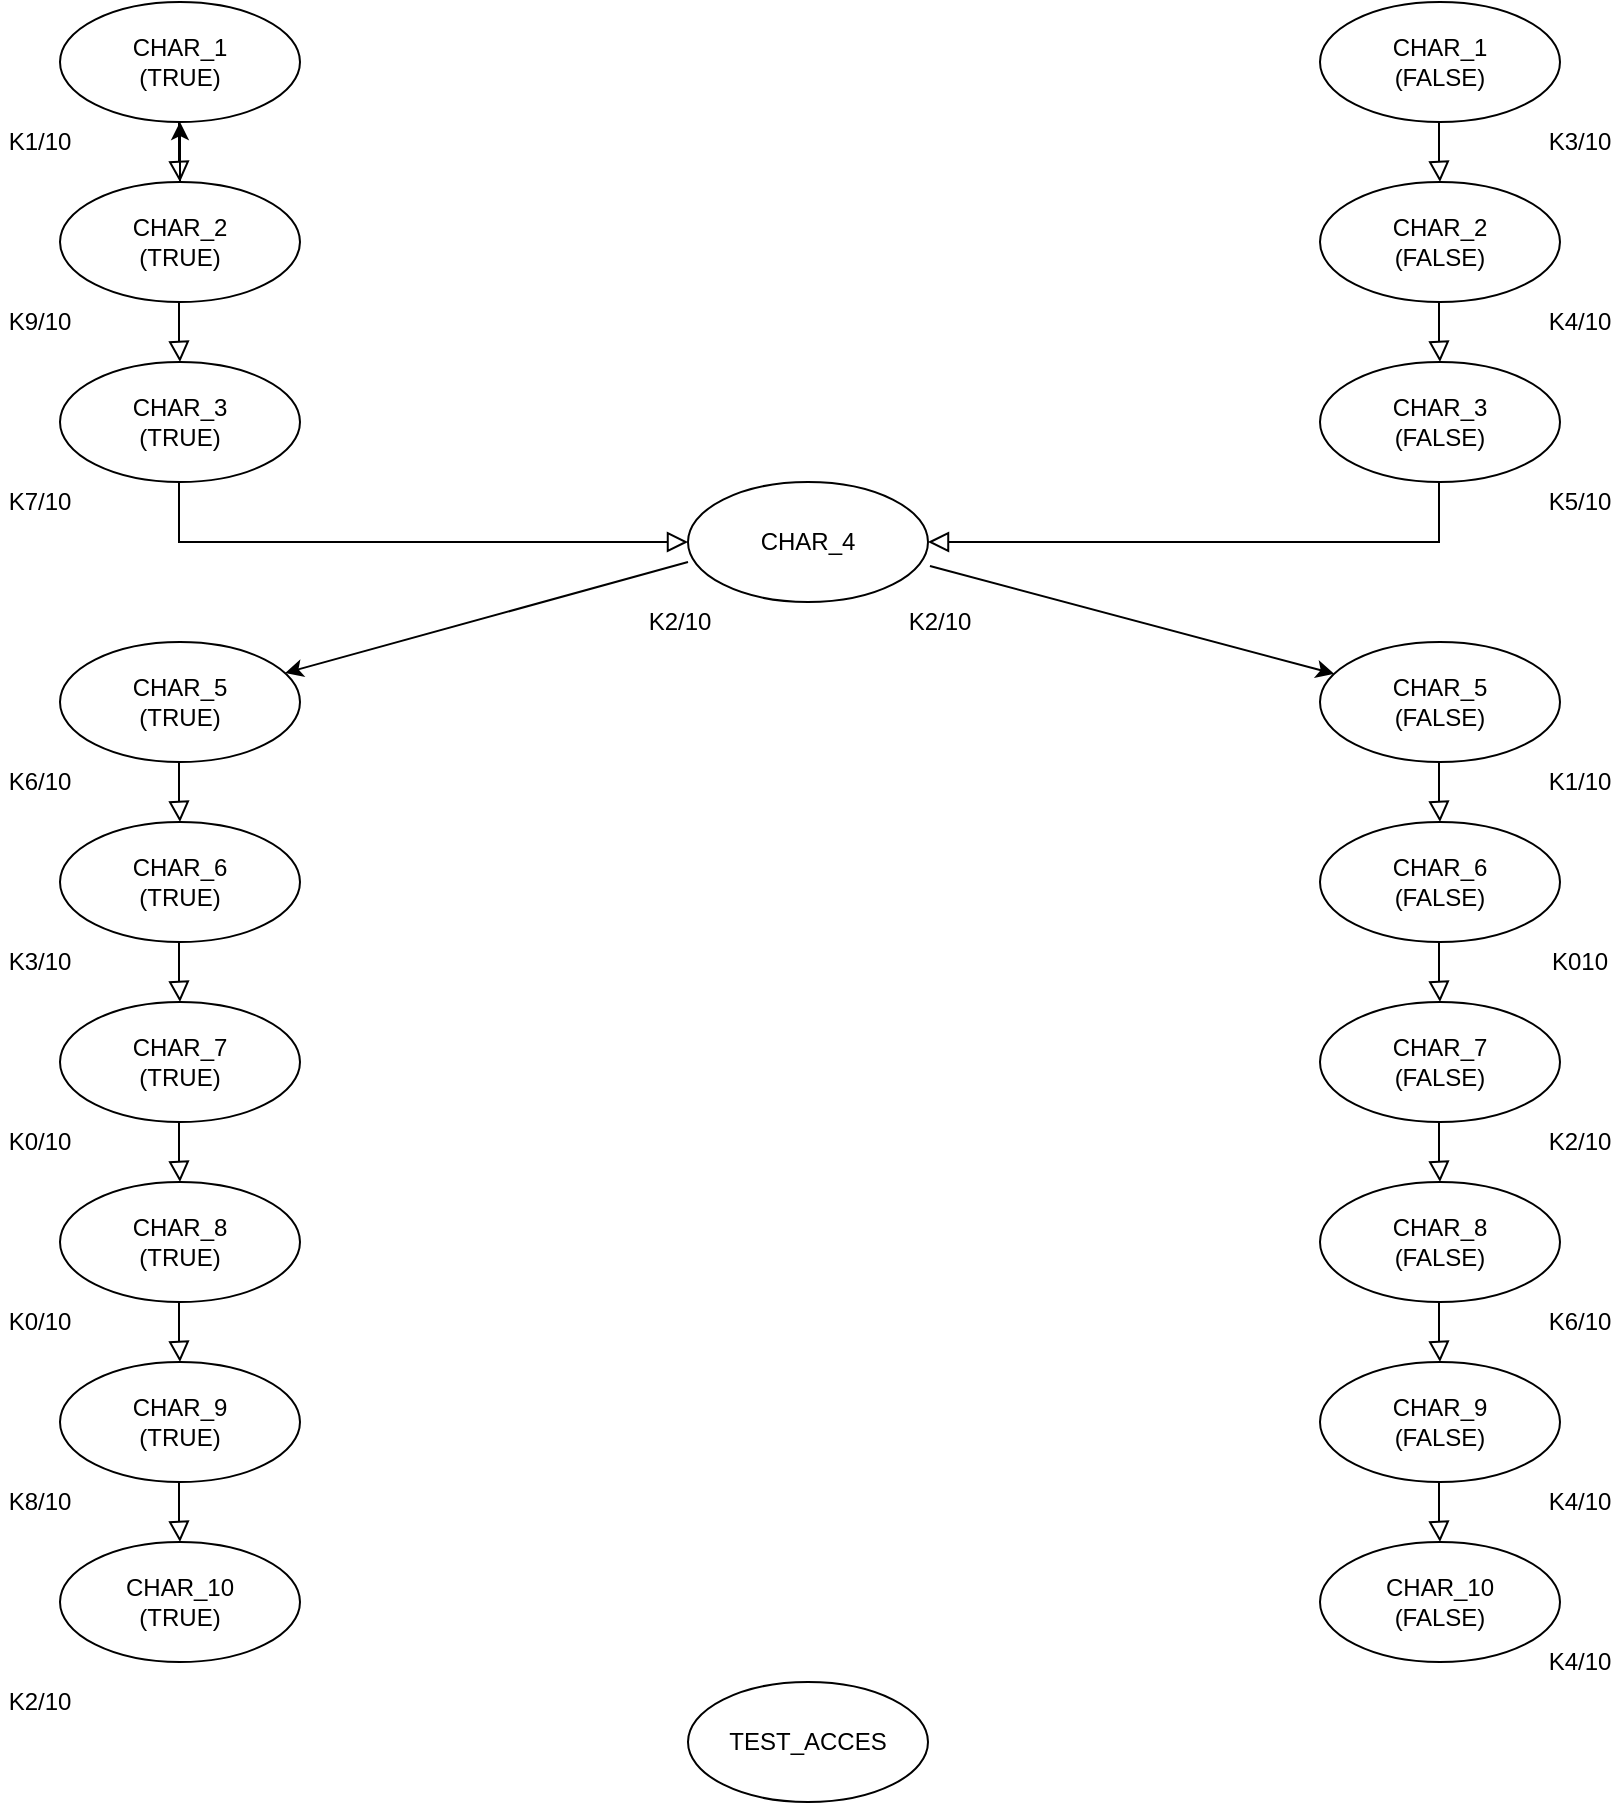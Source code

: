 <mxfile version="13.0.5" type="onedrive"><diagram id="C5RBs43oDa-KdzZeNtuy" name="Page-1"><mxGraphModel dx="1422" dy="713" grid="1" gridSize="10" guides="1" tooltips="1" connect="1" arrows="1" fold="1" page="1" pageScale="1" pageWidth="827" pageHeight="1169" math="0" shadow="0"><root><mxCell id="WIyWlLk6GJQsqaUBKTNV-0"/><mxCell id="WIyWlLk6GJQsqaUBKTNV-1" parent="WIyWlLk6GJQsqaUBKTNV-0"/><mxCell id="VEXfeccaPhw-P4kjNdoz-0" value="&lt;div&gt;CHAR_1&lt;/div&gt;&lt;div&gt;(TRUE)&lt;/div&gt;" style="ellipse;whiteSpace=wrap;html=1;" vertex="1" parent="WIyWlLk6GJQsqaUBKTNV-1"><mxGeometry x="40" y="40" width="120" height="60" as="geometry"/></mxCell><mxCell id="VEXfeccaPhw-P4kjNdoz-1" value="&lt;div&gt;CHAR_1&lt;/div&gt;&lt;div&gt;(FALSE&lt;span&gt;)&lt;/span&gt;&lt;/div&gt;" style="ellipse;whiteSpace=wrap;html=1;" vertex="1" parent="WIyWlLk6GJQsqaUBKTNV-1"><mxGeometry x="670" y="40" width="120" height="60" as="geometry"/></mxCell><mxCell id="VEXfeccaPhw-P4kjNdoz-48" value="" style="edgeStyle=orthogonalEdgeStyle;rounded=0;orthogonalLoop=1;jettySize=auto;html=1;" edge="1" parent="WIyWlLk6GJQsqaUBKTNV-1" source="VEXfeccaPhw-P4kjNdoz-2" target="VEXfeccaPhw-P4kjNdoz-0"><mxGeometry relative="1" as="geometry"/></mxCell><mxCell id="VEXfeccaPhw-P4kjNdoz-2" value="&lt;div&gt;CHAR_2&lt;/div&gt;&lt;div&gt;(TRUE)&lt;/div&gt;" style="ellipse;whiteSpace=wrap;html=1;" vertex="1" parent="WIyWlLk6GJQsqaUBKTNV-1"><mxGeometry x="40" y="130" width="120" height="60" as="geometry"/></mxCell><mxCell id="VEXfeccaPhw-P4kjNdoz-3" value="&lt;div&gt;CHAR_3&lt;/div&gt;&lt;div&gt;(TRUE)&lt;/div&gt;" style="ellipse;whiteSpace=wrap;html=1;" vertex="1" parent="WIyWlLk6GJQsqaUBKTNV-1"><mxGeometry x="40" y="220" width="120" height="60" as="geometry"/></mxCell><mxCell id="VEXfeccaPhw-P4kjNdoz-4" value="" style="rounded=0;html=1;jettySize=auto;orthogonalLoop=1;fontSize=11;endArrow=block;endFill=0;endSize=8;strokeWidth=1;shadow=0;labelBackgroundColor=none;edgeStyle=orthogonalEdgeStyle;" edge="1" parent="WIyWlLk6GJQsqaUBKTNV-1"><mxGeometry relative="1" as="geometry"><mxPoint x="99.5" y="190" as="sourcePoint"/><mxPoint x="100" y="220" as="targetPoint"/><Array as="points"><mxPoint x="100" y="210"/><mxPoint x="100" y="210"/></Array></mxGeometry></mxCell><mxCell id="VEXfeccaPhw-P4kjNdoz-6" value="" style="rounded=0;html=1;jettySize=auto;orthogonalLoop=1;fontSize=11;endArrow=block;endFill=0;endSize=8;strokeWidth=1;shadow=0;labelBackgroundColor=none;edgeStyle=orthogonalEdgeStyle;" edge="1" parent="WIyWlLk6GJQsqaUBKTNV-1"><mxGeometry relative="1" as="geometry"><mxPoint x="99.5" y="100" as="sourcePoint"/><mxPoint x="100" y="130" as="targetPoint"/><Array as="points"><mxPoint x="100" y="120"/><mxPoint x="100" y="120"/></Array></mxGeometry></mxCell><mxCell id="VEXfeccaPhw-P4kjNdoz-7" value="&lt;div&gt;CHAR_4&lt;/div&gt;" style="ellipse;whiteSpace=wrap;html=1;" vertex="1" parent="WIyWlLk6GJQsqaUBKTNV-1"><mxGeometry x="354" y="280" width="120" height="60" as="geometry"/></mxCell><mxCell id="VEXfeccaPhw-P4kjNdoz-8" value="&lt;div&gt;CHAR_5&lt;/div&gt;&lt;div&gt;(TRUE)&lt;/div&gt;" style="ellipse;whiteSpace=wrap;html=1;" vertex="1" parent="WIyWlLk6GJQsqaUBKTNV-1"><mxGeometry x="40" y="360" width="120" height="60" as="geometry"/></mxCell><mxCell id="VEXfeccaPhw-P4kjNdoz-9" value="" style="rounded=0;html=1;jettySize=auto;orthogonalLoop=1;fontSize=11;endArrow=block;endFill=0;endSize=8;strokeWidth=1;shadow=0;labelBackgroundColor=none;edgeStyle=orthogonalEdgeStyle;entryX=0;entryY=0.5;entryDx=0;entryDy=0;" edge="1" parent="WIyWlLk6GJQsqaUBKTNV-1" target="VEXfeccaPhw-P4kjNdoz-7"><mxGeometry relative="1" as="geometry"><mxPoint x="99.5" y="280" as="sourcePoint"/><mxPoint x="100" y="310" as="targetPoint"/><Array as="points"><mxPoint x="100" y="310"/></Array></mxGeometry></mxCell><mxCell id="VEXfeccaPhw-P4kjNdoz-10" value="" style="rounded=0;html=1;jettySize=auto;orthogonalLoop=1;fontSize=11;endArrow=block;endFill=0;endSize=8;strokeWidth=1;shadow=0;labelBackgroundColor=none;edgeStyle=orthogonalEdgeStyle;" edge="1" parent="WIyWlLk6GJQsqaUBKTNV-1"><mxGeometry relative="1" as="geometry"><mxPoint x="729.5" y="100" as="sourcePoint"/><mxPoint x="730" y="130" as="targetPoint"/><Array as="points"><mxPoint x="730" y="120"/><mxPoint x="730" y="120"/></Array></mxGeometry></mxCell><mxCell id="VEXfeccaPhw-P4kjNdoz-13" value="" style="rounded=0;html=1;jettySize=auto;orthogonalLoop=1;fontSize=11;endArrow=block;endFill=0;endSize=8;strokeWidth=1;shadow=0;labelBackgroundColor=none;edgeStyle=orthogonalEdgeStyle;" edge="1" parent="WIyWlLk6GJQsqaUBKTNV-1"><mxGeometry relative="1" as="geometry"><mxPoint x="99.5" y="420" as="sourcePoint"/><mxPoint x="100" y="450" as="targetPoint"/><Array as="points"><mxPoint x="100" y="440"/><mxPoint x="100" y="440"/></Array></mxGeometry></mxCell><mxCell id="VEXfeccaPhw-P4kjNdoz-15" value="&lt;div&gt;CHAR_2&lt;/div&gt;&lt;div&gt;(FALSE&lt;span&gt;)&lt;/span&gt;&lt;/div&gt;" style="ellipse;whiteSpace=wrap;html=1;" vertex="1" parent="WIyWlLk6GJQsqaUBKTNV-1"><mxGeometry x="670" y="130" width="120" height="60" as="geometry"/></mxCell><mxCell id="VEXfeccaPhw-P4kjNdoz-16" value="" style="rounded=0;html=1;jettySize=auto;orthogonalLoop=1;fontSize=11;endArrow=block;endFill=0;endSize=8;strokeWidth=1;shadow=0;labelBackgroundColor=none;edgeStyle=orthogonalEdgeStyle;" edge="1" parent="WIyWlLk6GJQsqaUBKTNV-1"><mxGeometry relative="1" as="geometry"><mxPoint x="729.5" y="190" as="sourcePoint"/><mxPoint x="730" y="220" as="targetPoint"/><Array as="points"><mxPoint x="730" y="210"/><mxPoint x="730" y="210"/></Array></mxGeometry></mxCell><mxCell id="VEXfeccaPhw-P4kjNdoz-17" value="&lt;div&gt;CHAR_3&lt;/div&gt;&lt;div&gt;(FALSE&lt;span&gt;)&lt;/span&gt;&lt;/div&gt;" style="ellipse;whiteSpace=wrap;html=1;" vertex="1" parent="WIyWlLk6GJQsqaUBKTNV-1"><mxGeometry x="670" y="220" width="120" height="60" as="geometry"/></mxCell><mxCell id="VEXfeccaPhw-P4kjNdoz-18" value="" style="rounded=0;html=1;jettySize=auto;orthogonalLoop=1;fontSize=11;endArrow=block;endFill=0;endSize=8;strokeWidth=1;shadow=0;labelBackgroundColor=none;edgeStyle=orthogonalEdgeStyle;entryX=1;entryY=0.5;entryDx=0;entryDy=0;" edge="1" parent="WIyWlLk6GJQsqaUBKTNV-1" target="VEXfeccaPhw-P4kjNdoz-7"><mxGeometry relative="1" as="geometry"><mxPoint x="729.5" y="280" as="sourcePoint"/><mxPoint x="730" y="310" as="targetPoint"/><Array as="points"><mxPoint x="730" y="310"/></Array></mxGeometry></mxCell><mxCell id="VEXfeccaPhw-P4kjNdoz-22" value="" style="endArrow=classic;html=1;" edge="1" parent="WIyWlLk6GJQsqaUBKTNV-1" target="VEXfeccaPhw-P4kjNdoz-8"><mxGeometry width="50" height="50" relative="1" as="geometry"><mxPoint x="354" y="320" as="sourcePoint"/><mxPoint x="284" y="370" as="targetPoint"/></mxGeometry></mxCell><mxCell id="VEXfeccaPhw-P4kjNdoz-23" value="&lt;div&gt;CHAR_5&lt;/div&gt;&lt;div&gt;(FALSE)&lt;/div&gt;" style="ellipse;whiteSpace=wrap;html=1;" vertex="1" parent="WIyWlLk6GJQsqaUBKTNV-1"><mxGeometry x="670" y="360" width="120" height="60" as="geometry"/></mxCell><mxCell id="VEXfeccaPhw-P4kjNdoz-24" value="" style="endArrow=classic;html=1;exitX=1.008;exitY=0.7;exitDx=0;exitDy=0;exitPerimeter=0;" edge="1" parent="WIyWlLk6GJQsqaUBKTNV-1" target="VEXfeccaPhw-P4kjNdoz-23" source="VEXfeccaPhw-P4kjNdoz-7"><mxGeometry width="50" height="50" relative="1" as="geometry"><mxPoint x="544" y="297.98" as="sourcePoint"/><mxPoint x="914" y="370" as="targetPoint"/></mxGeometry></mxCell><mxCell id="VEXfeccaPhw-P4kjNdoz-25" value="&lt;div&gt;CHAR_6&lt;/div&gt;&lt;div&gt;(TRUE)&lt;/div&gt;" style="ellipse;whiteSpace=wrap;html=1;" vertex="1" parent="WIyWlLk6GJQsqaUBKTNV-1"><mxGeometry x="40" y="450" width="120" height="60" as="geometry"/></mxCell><mxCell id="VEXfeccaPhw-P4kjNdoz-26" value="&lt;div&gt;CHAR_7&lt;/div&gt;&lt;div&gt;(TRUE)&lt;/div&gt;" style="ellipse;whiteSpace=wrap;html=1;" vertex="1" parent="WIyWlLk6GJQsqaUBKTNV-1"><mxGeometry x="40" y="540" width="120" height="60" as="geometry"/></mxCell><mxCell id="VEXfeccaPhw-P4kjNdoz-27" value="&lt;div&gt;CHAR_8&lt;/div&gt;&lt;div&gt;(TRUE)&lt;/div&gt;" style="ellipse;whiteSpace=wrap;html=1;" vertex="1" parent="WIyWlLk6GJQsqaUBKTNV-1"><mxGeometry x="40" y="630" width="120" height="60" as="geometry"/></mxCell><mxCell id="VEXfeccaPhw-P4kjNdoz-28" value="" style="rounded=0;html=1;jettySize=auto;orthogonalLoop=1;fontSize=11;endArrow=block;endFill=0;endSize=8;strokeWidth=1;shadow=0;labelBackgroundColor=none;edgeStyle=orthogonalEdgeStyle;" edge="1" parent="WIyWlLk6GJQsqaUBKTNV-1"><mxGeometry relative="1" as="geometry"><mxPoint x="99.5" y="600" as="sourcePoint"/><mxPoint x="100" y="630" as="targetPoint"/><Array as="points"><mxPoint x="100" y="620"/><mxPoint x="100" y="620"/></Array></mxGeometry></mxCell><mxCell id="VEXfeccaPhw-P4kjNdoz-29" value="" style="rounded=0;html=1;jettySize=auto;orthogonalLoop=1;fontSize=11;endArrow=block;endFill=0;endSize=8;strokeWidth=1;shadow=0;labelBackgroundColor=none;edgeStyle=orthogonalEdgeStyle;" edge="1" parent="WIyWlLk6GJQsqaUBKTNV-1"><mxGeometry relative="1" as="geometry"><mxPoint x="99.5" y="510" as="sourcePoint"/><mxPoint x="100" y="540" as="targetPoint"/><Array as="points"><mxPoint x="100" y="530"/><mxPoint x="100" y="530"/></Array></mxGeometry></mxCell><mxCell id="VEXfeccaPhw-P4kjNdoz-34" value="" style="rounded=0;html=1;jettySize=auto;orthogonalLoop=1;fontSize=11;endArrow=block;endFill=0;endSize=8;strokeWidth=1;shadow=0;labelBackgroundColor=none;edgeStyle=orthogonalEdgeStyle;" edge="1" parent="WIyWlLk6GJQsqaUBKTNV-1"><mxGeometry relative="1" as="geometry"><mxPoint x="99.5" y="690" as="sourcePoint"/><mxPoint x="100" y="720" as="targetPoint"/><Array as="points"><mxPoint x="100" y="710"/><mxPoint x="100" y="710"/></Array></mxGeometry></mxCell><mxCell id="VEXfeccaPhw-P4kjNdoz-35" value="&lt;div&gt;CHAR_9&lt;/div&gt;&lt;div&gt;(TRUE)&lt;/div&gt;" style="ellipse;whiteSpace=wrap;html=1;" vertex="1" parent="WIyWlLk6GJQsqaUBKTNV-1"><mxGeometry x="40" y="720" width="120" height="60" as="geometry"/></mxCell><mxCell id="VEXfeccaPhw-P4kjNdoz-36" value="&lt;div&gt;CHAR_10&lt;/div&gt;&lt;div&gt;(TRUE)&lt;/div&gt;" style="ellipse;whiteSpace=wrap;html=1;" vertex="1" parent="WIyWlLk6GJQsqaUBKTNV-1"><mxGeometry x="40" y="810" width="120" height="60" as="geometry"/></mxCell><mxCell id="VEXfeccaPhw-P4kjNdoz-37" value="" style="rounded=0;html=1;jettySize=auto;orthogonalLoop=1;fontSize=11;endArrow=block;endFill=0;endSize=8;strokeWidth=1;shadow=0;labelBackgroundColor=none;edgeStyle=orthogonalEdgeStyle;" edge="1" parent="WIyWlLk6GJQsqaUBKTNV-1"><mxGeometry relative="1" as="geometry"><mxPoint x="99.5" y="780" as="sourcePoint"/><mxPoint x="100" y="810" as="targetPoint"/><Array as="points"><mxPoint x="100" y="800"/><mxPoint x="100" y="800"/></Array></mxGeometry></mxCell><mxCell id="VEXfeccaPhw-P4kjNdoz-38" value="" style="rounded=0;html=1;jettySize=auto;orthogonalLoop=1;fontSize=11;endArrow=block;endFill=0;endSize=8;strokeWidth=1;shadow=0;labelBackgroundColor=none;edgeStyle=orthogonalEdgeStyle;" edge="1" parent="WIyWlLk6GJQsqaUBKTNV-1"><mxGeometry relative="1" as="geometry"><mxPoint x="729.5" y="420" as="sourcePoint"/><mxPoint x="730" y="450" as="targetPoint"/><Array as="points"><mxPoint x="730" y="440"/><mxPoint x="730" y="440"/></Array></mxGeometry></mxCell><mxCell id="VEXfeccaPhw-P4kjNdoz-39" value="&lt;div&gt;CHAR_6&lt;/div&gt;&lt;div&gt;(FALSE&lt;span&gt;)&lt;/span&gt;&lt;/div&gt;" style="ellipse;whiteSpace=wrap;html=1;" vertex="1" parent="WIyWlLk6GJQsqaUBKTNV-1"><mxGeometry x="670" y="450" width="120" height="60" as="geometry"/></mxCell><mxCell id="VEXfeccaPhw-P4kjNdoz-40" value="" style="rounded=0;html=1;jettySize=auto;orthogonalLoop=1;fontSize=11;endArrow=block;endFill=0;endSize=8;strokeWidth=1;shadow=0;labelBackgroundColor=none;edgeStyle=orthogonalEdgeStyle;" edge="1" parent="WIyWlLk6GJQsqaUBKTNV-1"><mxGeometry relative="1" as="geometry"><mxPoint x="729.5" y="510" as="sourcePoint"/><mxPoint x="730" y="540" as="targetPoint"/><Array as="points"><mxPoint x="730" y="530"/><mxPoint x="730" y="530"/></Array></mxGeometry></mxCell><mxCell id="VEXfeccaPhw-P4kjNdoz-41" value="&lt;div&gt;CHAR_7&lt;/div&gt;&lt;div&gt;(FALSE&lt;span&gt;)&lt;/span&gt;&lt;/div&gt;" style="ellipse;whiteSpace=wrap;html=1;" vertex="1" parent="WIyWlLk6GJQsqaUBKTNV-1"><mxGeometry x="670" y="540" width="120" height="60" as="geometry"/></mxCell><mxCell id="VEXfeccaPhw-P4kjNdoz-42" value="" style="rounded=0;html=1;jettySize=auto;orthogonalLoop=1;fontSize=11;endArrow=block;endFill=0;endSize=8;strokeWidth=1;shadow=0;labelBackgroundColor=none;edgeStyle=orthogonalEdgeStyle;" edge="1" parent="WIyWlLk6GJQsqaUBKTNV-1"><mxGeometry relative="1" as="geometry"><mxPoint x="729.5" y="600" as="sourcePoint"/><mxPoint x="730" y="630" as="targetPoint"/><Array as="points"><mxPoint x="730" y="620"/><mxPoint x="730" y="620"/></Array></mxGeometry></mxCell><mxCell id="VEXfeccaPhw-P4kjNdoz-43" value="&lt;div&gt;CHAR_8&lt;/div&gt;&lt;div&gt;(FALSE&lt;span&gt;)&lt;/span&gt;&lt;/div&gt;" style="ellipse;whiteSpace=wrap;html=1;" vertex="1" parent="WIyWlLk6GJQsqaUBKTNV-1"><mxGeometry x="670" y="630" width="120" height="60" as="geometry"/></mxCell><mxCell id="VEXfeccaPhw-P4kjNdoz-44" value="" style="rounded=0;html=1;jettySize=auto;orthogonalLoop=1;fontSize=11;endArrow=block;endFill=0;endSize=8;strokeWidth=1;shadow=0;labelBackgroundColor=none;edgeStyle=orthogonalEdgeStyle;" edge="1" parent="WIyWlLk6GJQsqaUBKTNV-1"><mxGeometry relative="1" as="geometry"><mxPoint x="729.5" y="690" as="sourcePoint"/><mxPoint x="730" y="720" as="targetPoint"/><Array as="points"><mxPoint x="730" y="710"/><mxPoint x="730" y="710"/></Array></mxGeometry></mxCell><mxCell id="VEXfeccaPhw-P4kjNdoz-45" value="&lt;div&gt;CHAR_9&lt;/div&gt;&lt;div&gt;(FALSE&lt;span&gt;)&lt;/span&gt;&lt;/div&gt;" style="ellipse;whiteSpace=wrap;html=1;" vertex="1" parent="WIyWlLk6GJQsqaUBKTNV-1"><mxGeometry x="670" y="720" width="120" height="60" as="geometry"/></mxCell><mxCell id="VEXfeccaPhw-P4kjNdoz-46" value="" style="rounded=0;html=1;jettySize=auto;orthogonalLoop=1;fontSize=11;endArrow=block;endFill=0;endSize=8;strokeWidth=1;shadow=0;labelBackgroundColor=none;edgeStyle=orthogonalEdgeStyle;" edge="1" parent="WIyWlLk6GJQsqaUBKTNV-1"><mxGeometry relative="1" as="geometry"><mxPoint x="729.5" y="780" as="sourcePoint"/><mxPoint x="730" y="810" as="targetPoint"/><Array as="points"><mxPoint x="730" y="800"/><mxPoint x="730" y="800"/></Array></mxGeometry></mxCell><mxCell id="VEXfeccaPhw-P4kjNdoz-47" value="&lt;div&gt;CHAR_10&lt;/div&gt;&lt;div&gt;(FALSE&lt;span&gt;)&lt;/span&gt;&lt;/div&gt;" style="ellipse;whiteSpace=wrap;html=1;" vertex="1" parent="WIyWlLk6GJQsqaUBKTNV-1"><mxGeometry x="670" y="810" width="120" height="60" as="geometry"/></mxCell><mxCell id="VEXfeccaPhw-P4kjNdoz-49" value="K1/10" style="text;html=1;strokeColor=none;fillColor=none;align=center;verticalAlign=middle;whiteSpace=wrap;rounded=0;" vertex="1" parent="WIyWlLk6GJQsqaUBKTNV-1"><mxGeometry x="10" y="100" width="40" height="20" as="geometry"/></mxCell><mxCell id="VEXfeccaPhw-P4kjNdoz-50" value="K9/10" style="text;html=1;strokeColor=none;fillColor=none;align=center;verticalAlign=middle;whiteSpace=wrap;rounded=0;" vertex="1" parent="WIyWlLk6GJQsqaUBKTNV-1"><mxGeometry x="10" y="190" width="40" height="20" as="geometry"/></mxCell><mxCell id="VEXfeccaPhw-P4kjNdoz-51" value="K7/10" style="text;html=1;strokeColor=none;fillColor=none;align=center;verticalAlign=middle;whiteSpace=wrap;rounded=0;" vertex="1" parent="WIyWlLk6GJQsqaUBKTNV-1"><mxGeometry x="10" y="280" width="40" height="20" as="geometry"/></mxCell><mxCell id="VEXfeccaPhw-P4kjNdoz-52" value="K3/10&lt;br&gt;" style="text;html=1;strokeColor=none;fillColor=none;align=center;verticalAlign=middle;whiteSpace=wrap;rounded=0;" vertex="1" parent="WIyWlLk6GJQsqaUBKTNV-1"><mxGeometry x="780" y="100" width="40" height="20" as="geometry"/></mxCell><mxCell id="VEXfeccaPhw-P4kjNdoz-53" value="K4/10" style="text;html=1;strokeColor=none;fillColor=none;align=center;verticalAlign=middle;whiteSpace=wrap;rounded=0;" vertex="1" parent="WIyWlLk6GJQsqaUBKTNV-1"><mxGeometry x="780" y="190" width="40" height="20" as="geometry"/></mxCell><mxCell id="VEXfeccaPhw-P4kjNdoz-54" value="K5/10" style="text;html=1;strokeColor=none;fillColor=none;align=center;verticalAlign=middle;whiteSpace=wrap;rounded=0;" vertex="1" parent="WIyWlLk6GJQsqaUBKTNV-1"><mxGeometry x="780" y="280" width="40" height="20" as="geometry"/></mxCell><mxCell id="VEXfeccaPhw-P4kjNdoz-55" value="K2/10" style="text;html=1;strokeColor=none;fillColor=none;align=center;verticalAlign=middle;whiteSpace=wrap;rounded=0;" vertex="1" parent="WIyWlLk6GJQsqaUBKTNV-1"><mxGeometry x="330" y="340" width="40" height="20" as="geometry"/></mxCell><mxCell id="VEXfeccaPhw-P4kjNdoz-56" value="K2/10" style="text;html=1;strokeColor=none;fillColor=none;align=center;verticalAlign=middle;whiteSpace=wrap;rounded=0;" vertex="1" parent="WIyWlLk6GJQsqaUBKTNV-1"><mxGeometry x="460" y="340" width="40" height="20" as="geometry"/></mxCell><mxCell id="VEXfeccaPhw-P4kjNdoz-57" value="K6/10" style="text;html=1;strokeColor=none;fillColor=none;align=center;verticalAlign=middle;whiteSpace=wrap;rounded=0;" vertex="1" parent="WIyWlLk6GJQsqaUBKTNV-1"><mxGeometry x="10" y="420" width="40" height="20" as="geometry"/></mxCell><mxCell id="VEXfeccaPhw-P4kjNdoz-58" value="K3/10" style="text;html=1;strokeColor=none;fillColor=none;align=center;verticalAlign=middle;whiteSpace=wrap;rounded=0;" vertex="1" parent="WIyWlLk6GJQsqaUBKTNV-1"><mxGeometry x="10" y="510" width="40" height="20" as="geometry"/></mxCell><mxCell id="VEXfeccaPhw-P4kjNdoz-60" value="K0/10" style="text;html=1;strokeColor=none;fillColor=none;align=center;verticalAlign=middle;whiteSpace=wrap;rounded=0;" vertex="1" parent="WIyWlLk6GJQsqaUBKTNV-1"><mxGeometry x="10" y="690" width="40" height="20" as="geometry"/></mxCell><mxCell id="VEXfeccaPhw-P4kjNdoz-61" value="K8/10" style="text;html=1;strokeColor=none;fillColor=none;align=center;verticalAlign=middle;whiteSpace=wrap;rounded=0;" vertex="1" parent="WIyWlLk6GJQsqaUBKTNV-1"><mxGeometry x="10" y="780" width="40" height="20" as="geometry"/></mxCell><mxCell id="VEXfeccaPhw-P4kjNdoz-62" value="K2/10" style="text;html=1;strokeColor=none;fillColor=none;align=center;verticalAlign=middle;whiteSpace=wrap;rounded=0;" vertex="1" parent="WIyWlLk6GJQsqaUBKTNV-1"><mxGeometry x="10" y="880" width="40" height="20" as="geometry"/></mxCell><mxCell id="VEXfeccaPhw-P4kjNdoz-63" value="K2/10" style="text;html=1;strokeColor=none;fillColor=none;align=center;verticalAlign=middle;whiteSpace=wrap;rounded=0;" vertex="1" parent="WIyWlLk6GJQsqaUBKTNV-1"><mxGeometry x="780" y="600" width="40" height="20" as="geometry"/></mxCell><mxCell id="VEXfeccaPhw-P4kjNdoz-64" value="K0/10" style="text;html=1;strokeColor=none;fillColor=none;align=center;verticalAlign=middle;whiteSpace=wrap;rounded=0;" vertex="1" parent="WIyWlLk6GJQsqaUBKTNV-1"><mxGeometry x="10" y="600" width="40" height="20" as="geometry"/></mxCell><mxCell id="VEXfeccaPhw-P4kjNdoz-65" value="K6/10" style="text;html=1;strokeColor=none;fillColor=none;align=center;verticalAlign=middle;whiteSpace=wrap;rounded=0;" vertex="1" parent="WIyWlLk6GJQsqaUBKTNV-1"><mxGeometry x="780" y="690" width="40" height="20" as="geometry"/></mxCell><mxCell id="VEXfeccaPhw-P4kjNdoz-66" value="K4/10" style="text;html=1;strokeColor=none;fillColor=none;align=center;verticalAlign=middle;whiteSpace=wrap;rounded=0;" vertex="1" parent="WIyWlLk6GJQsqaUBKTNV-1"><mxGeometry x="780" y="780" width="40" height="20" as="geometry"/></mxCell><mxCell id="VEXfeccaPhw-P4kjNdoz-67" value="K4/10" style="text;html=1;strokeColor=none;fillColor=none;align=center;verticalAlign=middle;whiteSpace=wrap;rounded=0;" vertex="1" parent="WIyWlLk6GJQsqaUBKTNV-1"><mxGeometry x="780" y="860" width="40" height="20" as="geometry"/></mxCell><mxCell id="VEXfeccaPhw-P4kjNdoz-68" value="K010" style="text;html=1;strokeColor=none;fillColor=none;align=center;verticalAlign=middle;whiteSpace=wrap;rounded=0;" vertex="1" parent="WIyWlLk6GJQsqaUBKTNV-1"><mxGeometry x="780" y="510" width="40" height="20" as="geometry"/></mxCell><mxCell id="VEXfeccaPhw-P4kjNdoz-69" value="K1/10" style="text;html=1;strokeColor=none;fillColor=none;align=center;verticalAlign=middle;whiteSpace=wrap;rounded=0;" vertex="1" parent="WIyWlLk6GJQsqaUBKTNV-1"><mxGeometry x="780" y="420" width="40" height="20" as="geometry"/></mxCell><mxCell id="VEXfeccaPhw-P4kjNdoz-70" value="TEST_ACCES" style="ellipse;whiteSpace=wrap;html=1;" vertex="1" parent="WIyWlLk6GJQsqaUBKTNV-1"><mxGeometry x="354" y="880" width="120" height="60" as="geometry"/></mxCell></root></mxGraphModel></diagram></mxfile>